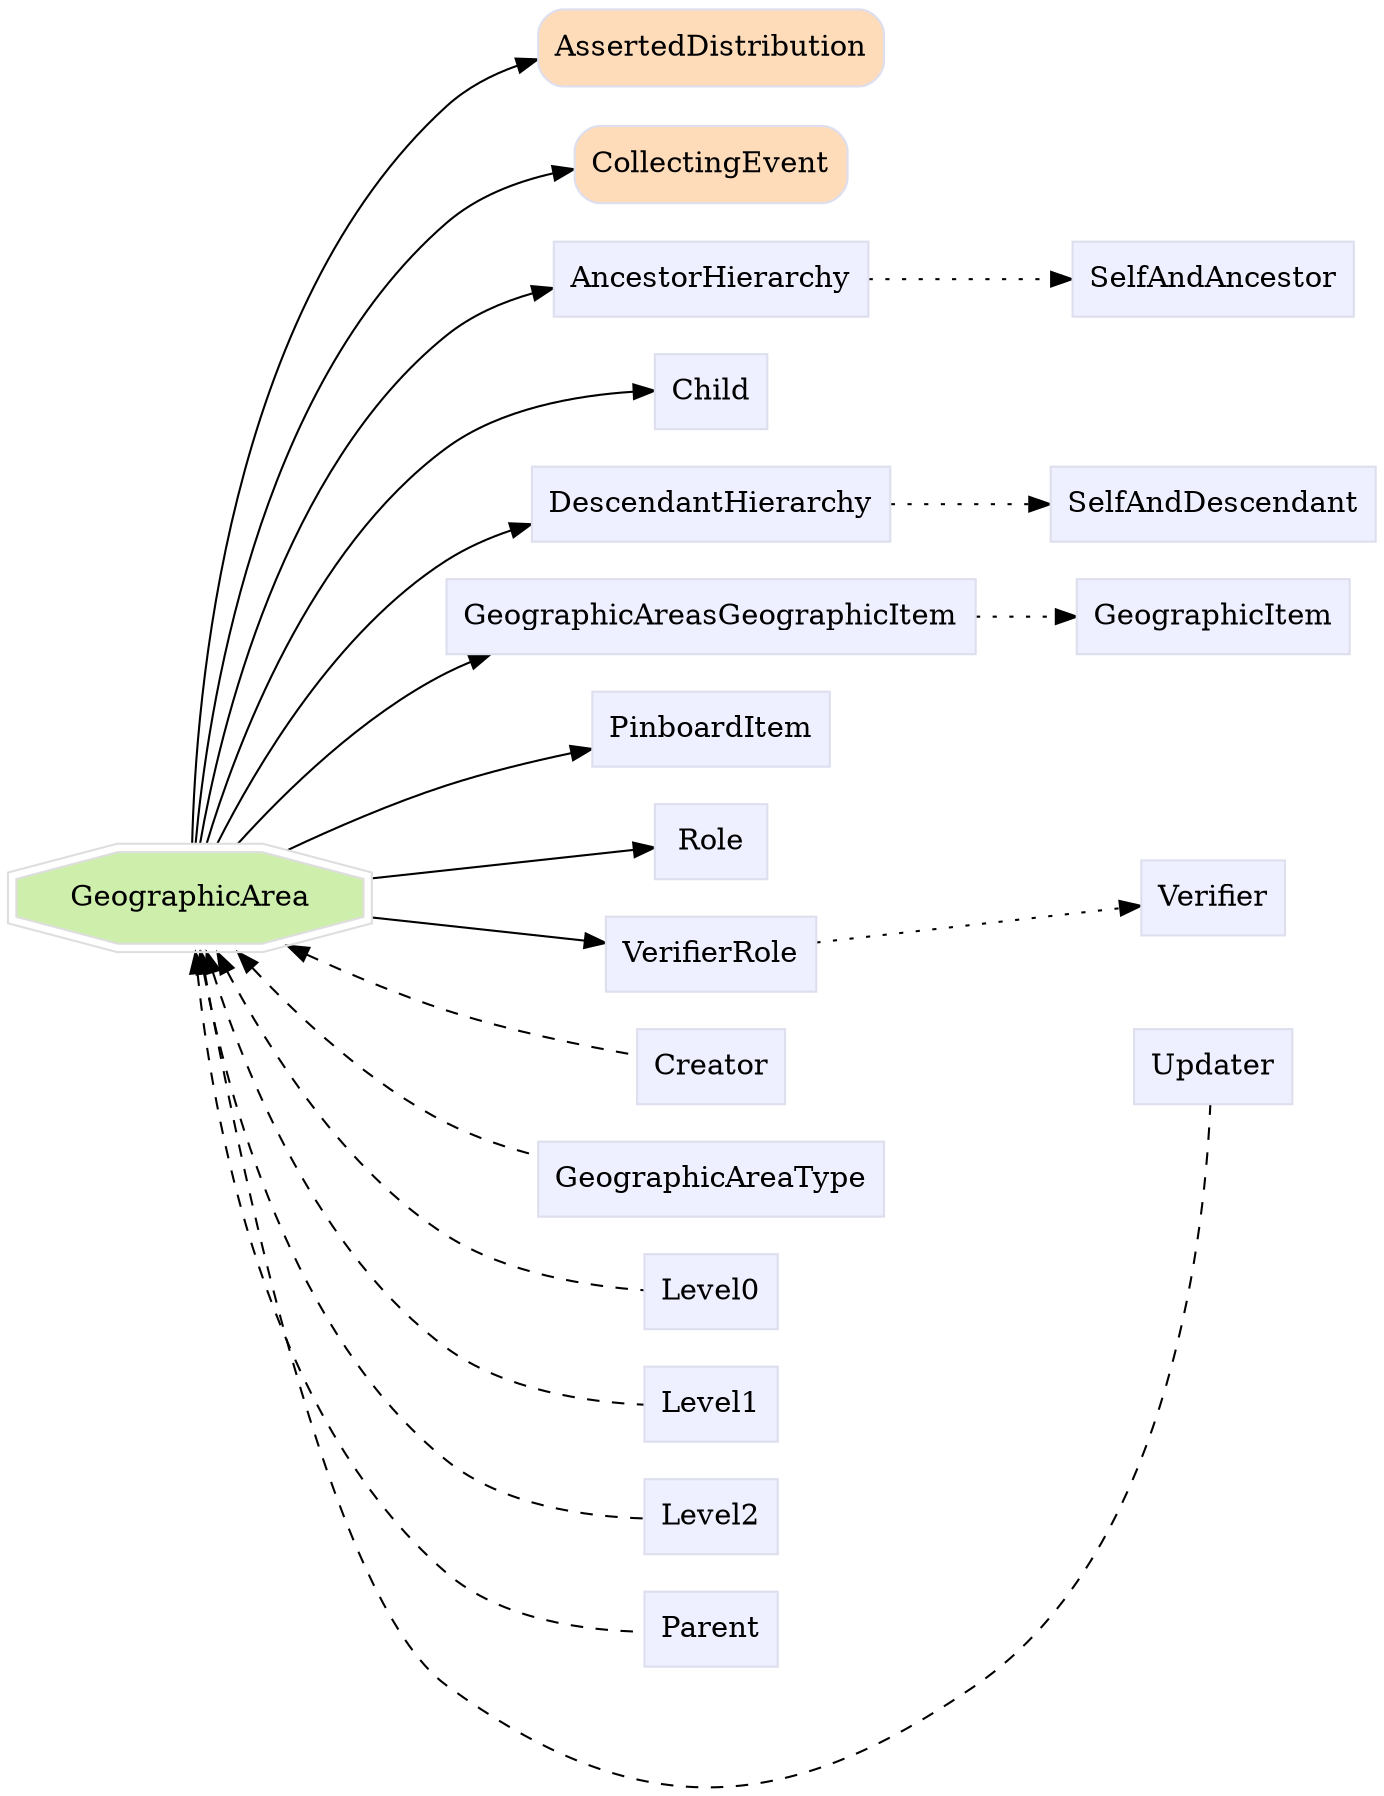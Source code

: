 digraph GeographicArea {
	graph [bb="0,0,554.14,842.97",
		label="",
		outputorder=edgesfirst,
		rankdir=LR
	];
	node [label="\N"];
	subgraph annotator_cluster {
		graph [rank=min];
	}
	subgraph core {
		AssertedDistribution	[color="#dddeee",
			fillcolor="#fedcba",
			group=core,
			height=0.51389,
			href="/develop/Data/models.html#asserted-distribution",
			label=AssertedDistribution,
			pos="293.14,824.47",
			shape=Mrecord,
			style=filled,
			target=_top,
			width=1.7917];
		CollectingEvent	[color="#dddeee",
			fillcolor="#fedcba",
			group=core,
			height=0.51389,
			href="/develop/Data/models.html#collecting-event",
			label=CollectingEvent,
			pos="293.14,769.47",
			shape=Mrecord,
			style=filled,
			target=_top,
			width=1.4444];
	}
	subgraph supporting {
		GeographicArea	[color="#dedede",
			fillcolor="#cdefab",
			group=target,
			height=0.61111,
			href="/develop/Data/models.html#geographic-area",
			label=GeographicArea,
			pos="78.57,417.47",
			shape=doubleoctagon,
			style=filled,
			target=_top,
			width=2.1825];
		AncestorHierarchy	[color="#dddeee",
			fillcolor="#eeefff",
			group=supporting,
			height=0.5,
			href="/develop/Data/models.html#ancestor-hierarchy",
			label=AncestorHierarchy,
			pos="293.14,714.47",
			shape=box,
			style=filled,
			target=_top,
			width=1.6528];
		Child	[color="#dddeee",
			fillcolor="#eeefff",
			group=supporting,
			height=0.5,
			href="/develop/Data/models.html#child",
			label=Child,
			pos="293.14,660.47",
			shape=box,
			style=filled,
			target=_top,
			width=0.75];
		DescendantHierarchy	[color="#dddeee",
			fillcolor="#eeefff",
			group=supporting,
			height=0.5,
			href="/develop/Data/models.html#descendant-hierarchy",
			label=DescendantHierarchy,
			pos="293.14,606.47",
			shape=box,
			style=filled,
			target=_top,
			width=1.8611];
		GeographicAreasGeographicItem	[color="#dddeee",
			fillcolor="#eeefff",
			group=supporting,
			height=0.5,
			href="/develop/Data/models.html#geographic-areas-geographic-item",
			label=GeographicAreasGeographicItem,
			pos="293.14,552.47",
			shape=box,
			style=filled,
			target=_top,
			width=2.7778];
		GeographicItem	[color="#dddeee",
			fillcolor="#eeefff",
			group=supporting,
			height=0.5,
			href="/develop/Data/models.html#geographic-item",
			label=GeographicItem,
			pos="491.64,552.47",
			shape=box,
			style=filled,
			target=_top,
			width=1.4583];
		PinboardItem	[color="#dddeee",
			fillcolor="#eeefff",
			group=supporting,
			height=0.5,
			href="/develop/Data/models.html#pinboard-item",
			label=PinboardItem,
			pos="293.14,498.47",
			shape=box,
			style=filled,
			target=_top,
			width=1.2639];
		Role	[color="#dddeee",
			fillcolor="#eeefff",
			group=supporting,
			height=0.5,
			href="/develop/Data/models.html#role",
			label=Role,
			pos="293.14,444.47",
			shape=box,
			style=filled,
			target=_top,
			width=0.75];
		SelfAndAncestor	[color="#dddeee",
			fillcolor="#eeefff",
			group=supporting,
			height=0.5,
			href="/develop/Data/models.html#self-and-ancestor",
			label=SelfAndAncestor,
			pos="491.64,714.47",
			shape=box,
			style=filled,
			target=_top,
			width=1.5278];
		SelfAndDescendant	[color="#dddeee",
			fillcolor="#eeefff",
			group=supporting,
			height=0.5,
			href="/develop/Data/models.html#self-and-descendant",
			label=SelfAndDescendant,
			pos="491.64,606.47",
			shape=box,
			style=filled,
			target=_top,
			width=1.7361];
		VerifierRole	[color="#dddeee",
			fillcolor="#eeefff",
			group=supporting,
			height=0.5,
			href="/develop/Data/models.html#verifier-role",
			label=VerifierRole,
			pos="293.14,390.47",
			shape=box,
			style=filled,
			target=_top,
			width=1.1528];
		Verifier	[color="#dddeee",
			fillcolor="#eeefff",
			group=supporting,
			height=0.5,
			href="/develop/Data/models.html#verifier",
			label=Verifier,
			pos="491.64,417.47",
			shape=box,
			style=filled,
			target=_top,
			width=0.79167];
		Creator	[color="#dddeee",
			fillcolor="#eeefff",
			group=supporting,
			height=0.5,
			href="/develop/Data/models.html#creator",
			label=Creator,
			pos="293.14,336.47",
			shape=box,
			style=filled,
			target=_top,
			width=0.79167];
		GeographicAreaType	[color="#dddeee",
			fillcolor="#eeefff",
			group=supporting,
			height=0.5,
			href="/develop/Data/models.html#geographic-area-type",
			label=GeographicAreaType,
			pos="293.14,282.47",
			shape=box,
			style=filled,
			target=_top,
			width=1.8611];
		Level0	[color="#dddeee",
			fillcolor="#eeefff",
			group=supporting,
			height=0.5,
			href="/develop/Data/models.html#level0",
			label=Level0,
			pos="293.14,228.47",
			shape=box,
			style=filled,
			target=_top,
			width=0.75];
		Level1	[color="#dddeee",
			fillcolor="#eeefff",
			group=supporting,
			height=0.5,
			href="/develop/Data/models.html#level1",
			label=Level1,
			pos="293.14,174.47",
			shape=box,
			style=filled,
			target=_top,
			width=0.75];
		Level2	[color="#dddeee",
			fillcolor="#eeefff",
			group=supporting,
			height=0.5,
			href="/develop/Data/models.html#level2",
			label=Level2,
			pos="293.14,120.47",
			shape=box,
			style=filled,
			target=_top,
			width=0.75];
		Parent	[color="#dddeee",
			fillcolor="#eeefff",
			group=supporting,
			height=0.5,
			href="/develop/Data/models.html#parent",
			label=Parent,
			pos="293.14,66.472",
			shape=box,
			style=filled,
			target=_top,
			width=0.75];
		Updater	[color="#dddeee",
			fillcolor="#eeefff",
			group=supporting,
			height=0.5,
			href="/develop/Data/models.html#updater",
			label=Updater,
			pos="491.64,336.47",
			shape=box,
			style=filled,
			target=_top,
			width=0.83333];
	}
	GeographicArea -> AssertedDistribution	[pos="e,228.51,817.23 79.228,439.62 79.484,504.56 89.421,696.23 193.14,797.47 200.41,804.57 209.35,809.84 218.85,813.75"];
	GeographicArea -> CollectingEvent	[pos="e,240.9,764.52 80.609,439.67 84.567,498.05 103.47,657.16 193.14,741.47 203.56,751.27 217.14,757.68 230.9,761.86"];
	GeographicArea -> AncestorHierarchy	[pos="e,233.62,707.71 82.341,439.79 89.962,491.45 116.07,619.95 193.14,687.47 201.9,695.14 212.64,700.66 223.77,704.62"];
	GeographicArea -> Child	[pos="e,265.99,659.02 84.869,439.61 96.544,483.5 128.72,581.75 193.14,633.47 210.89,647.72 235.57,654.47 255.85,657.66"];
	GeographicArea -> DescendantHierarchy	[pos="e,225.9,595.28 88.937,439.51 105,474.6 141.16,542.92 193.14,579.47 200.23,584.46 208.21,588.53 216.48,591.84"];
	GeographicArea -> GeographicAreasGeographicItem	[pos="e,212.12,534.41 97.222,439.91 117.72,464.47 153.79,503.29 193.14,525.47 196.22,527.21 199.42,528.84 202.7,530.37"];
	GeographicArea -> PinboardItem	[pos="e,247.25,488.03 117.73,437.71 139.43,448.68 167.35,461.91 193.14,471.47 207.26,476.71 222.84,481.43 237.38,485.4"];
	GeographicArea -> Role	[pos="e,265.97,441.15 157.22,427.33 190.93,431.62 228.8,436.43 255.82,439.86"];
	GeographicArea -> VerifierRole	[pos="e,251.37,395.65 157.22,407.61 185.26,404.05 216.17,400.12 241.32,396.93"];
	GeographicArea -> Creator	[dir=back,
		pos="s,117.73,397.24 126.69,392.76 146.81,382.82 170.77,371.77 193.14,363.47 216.69,354.74 244.33,347.44 264.41,342.64",
		style=dashed];
	GeographicArea -> GeographicAreaType	[dir=back,
		pos="s,97.222,395.04 103.94,387.14 125.08,362.76 157.79,329.4 193.14,309.47 203.23,303.79 214.58,299.25 225.89,295.64",
		style=dashed];
	GeographicArea -> Level0	[dir=back,
		pos="s,88.937,395.44 93.293,386.17 111.04,349.35 145.42,289.02 193.14,255.47 214.85,240.2 244.83,233.56 266.09,230.68",
		style=dashed];
	GeographicArea -> Level1	[dir=back,
		pos="s,84.869,395.34 87.554,385.6 101.09,338.23 133.12,249.66 193.14,201.47 213.98,184.74 244.39,178.35 265.99,175.92",
		style=dashed];
	GeographicArea -> Level2	[dir=back,
		pos="s,82.341,395.15 83.936,384.96 93.31,328.16 120.73,210.91 193.14,147.47 213.37,129.75 244.18,123.54 266.05,121.43",
		style=dashed];
	GeographicArea -> Parent	[dir=back,
		pos="s,80.565,395.23 81.306,385.16 86.581,320.13 107.83,172.94 193.14,93.472 212.82,75.137 243.73,69.038 265.77,67.119",
		style=dashed];
	GeographicArea -> Updater	[dir=back,
		pos="s,82.75,395.39 84.269,385.47 97.228,302.1 136.33,81.726 193.14,39.472 264.47,-13.573 321.15,-12.666 393.14,39.472 485.88,106.64 \
491.98,264.85 491.26,318.39",
		style=dashed];
	AncestorHierarchy -> SelfAndAncestor	[pos="e,436.61,714.47 352.83,714.47 375.98,714.47 402.65,714.47 426.32,714.47",
		style=dotted];
	DescendantHierarchy -> SelfAndDescendant	[pos="e,428.98,606.47 360.39,606.47 379.19,606.47 399.73,606.47 418.84,606.47",
		style=dotted];
	GeographicAreasGeographicItem -> GeographicItem	[pos="e,439.02,552.47 393.25,552.47 405.38,552.47 417.48,552.47 428.83,552.47",
		style=dotted];
	Role -> Verifier	[pos="e,462.85,421.29 320.23,440.89 354.26,436.21 414,428 452.94,422.65",
		style=invis];
	VerifierRole -> Verifier	[pos="e,462.94,413.67 334.86,396.07 369.59,400.84 419.15,407.65 452.98,412.3",
		style=dotted];
	Creator -> Updater	[pos="e,461.44,336.47 321.88,336.47 355.63,336.47 412.83,336.47 451.17,336.47",
		style=invis];
}
